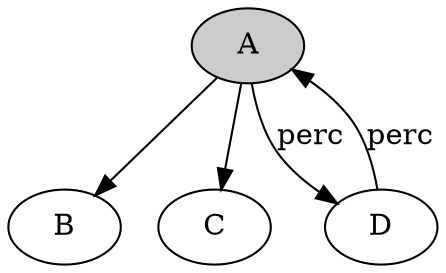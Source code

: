// The Round Table
digraph {
	a [label=A fillcolor="#cccccc" pos="0,0!" style=filled]
	b [label=B fillcolor="#1f77b4" pos="0,1!"]
	c [label=C fillcolor="#2ca02c" pos="2,1!"]
	d [label=D fillcolor="#ff7f0e" pos="2,0!"]
	a -> b
	a -> c
	d -> a [label=perc]
	a -> d [label=perc]
}
